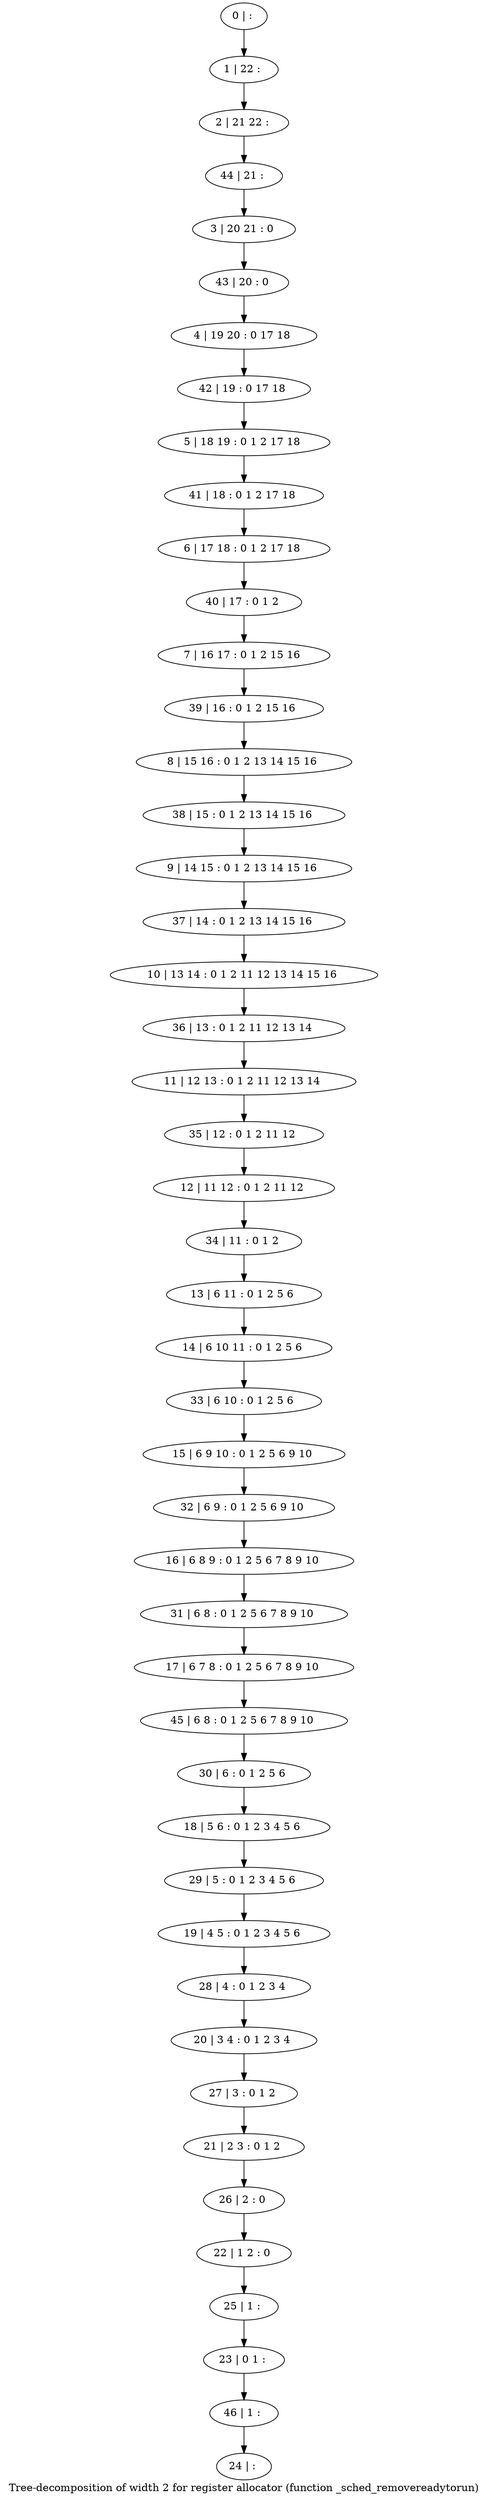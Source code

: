 digraph G {
graph [label="Tree-decomposition of width 2 for register allocator (function _sched_removereadytorun)"]
0[label="0 | : "];
1[label="1 | 22 : "];
2[label="2 | 21 22 : "];
3[label="3 | 20 21 : 0 "];
4[label="4 | 19 20 : 0 17 18 "];
5[label="5 | 18 19 : 0 1 2 17 18 "];
6[label="6 | 17 18 : 0 1 2 17 18 "];
7[label="7 | 16 17 : 0 1 2 15 16 "];
8[label="8 | 15 16 : 0 1 2 13 14 15 16 "];
9[label="9 | 14 15 : 0 1 2 13 14 15 16 "];
10[label="10 | 13 14 : 0 1 2 11 12 13 14 15 16 "];
11[label="11 | 12 13 : 0 1 2 11 12 13 14 "];
12[label="12 | 11 12 : 0 1 2 11 12 "];
13[label="13 | 6 11 : 0 1 2 5 6 "];
14[label="14 | 6 10 11 : 0 1 2 5 6 "];
15[label="15 | 6 9 10 : 0 1 2 5 6 9 10 "];
16[label="16 | 6 8 9 : 0 1 2 5 6 7 8 9 10 "];
17[label="17 | 6 7 8 : 0 1 2 5 6 7 8 9 10 "];
18[label="18 | 5 6 : 0 1 2 3 4 5 6 "];
19[label="19 | 4 5 : 0 1 2 3 4 5 6 "];
20[label="20 | 3 4 : 0 1 2 3 4 "];
21[label="21 | 2 3 : 0 1 2 "];
22[label="22 | 1 2 : 0 "];
23[label="23 | 0 1 : "];
24[label="24 | : "];
25[label="25 | 1 : "];
26[label="26 | 2 : 0 "];
27[label="27 | 3 : 0 1 2 "];
28[label="28 | 4 : 0 1 2 3 4 "];
29[label="29 | 5 : 0 1 2 3 4 5 6 "];
30[label="30 | 6 : 0 1 2 5 6 "];
31[label="31 | 6 8 : 0 1 2 5 6 7 8 9 10 "];
32[label="32 | 6 9 : 0 1 2 5 6 9 10 "];
33[label="33 | 6 10 : 0 1 2 5 6 "];
34[label="34 | 11 : 0 1 2 "];
35[label="35 | 12 : 0 1 2 11 12 "];
36[label="36 | 13 : 0 1 2 11 12 13 14 "];
37[label="37 | 14 : 0 1 2 13 14 15 16 "];
38[label="38 | 15 : 0 1 2 13 14 15 16 "];
39[label="39 | 16 : 0 1 2 15 16 "];
40[label="40 | 17 : 0 1 2 "];
41[label="41 | 18 : 0 1 2 17 18 "];
42[label="42 | 19 : 0 17 18 "];
43[label="43 | 20 : 0 "];
44[label="44 | 21 : "];
45[label="45 | 6 8 : 0 1 2 5 6 7 8 9 10 "];
46[label="46 | 1 : "];
0->1 ;
1->2 ;
13->14 ;
25->23 ;
22->25 ;
26->22 ;
21->26 ;
27->21 ;
20->27 ;
28->20 ;
19->28 ;
29->19 ;
18->29 ;
30->18 ;
31->17 ;
16->31 ;
32->16 ;
15->32 ;
33->15 ;
14->33 ;
34->13 ;
12->34 ;
35->12 ;
11->35 ;
36->11 ;
10->36 ;
37->10 ;
9->37 ;
38->9 ;
8->38 ;
39->8 ;
7->39 ;
40->7 ;
6->40 ;
41->6 ;
5->41 ;
42->5 ;
4->42 ;
43->4 ;
3->43 ;
44->3 ;
2->44 ;
45->30 ;
17->45 ;
46->24 ;
23->46 ;
}
